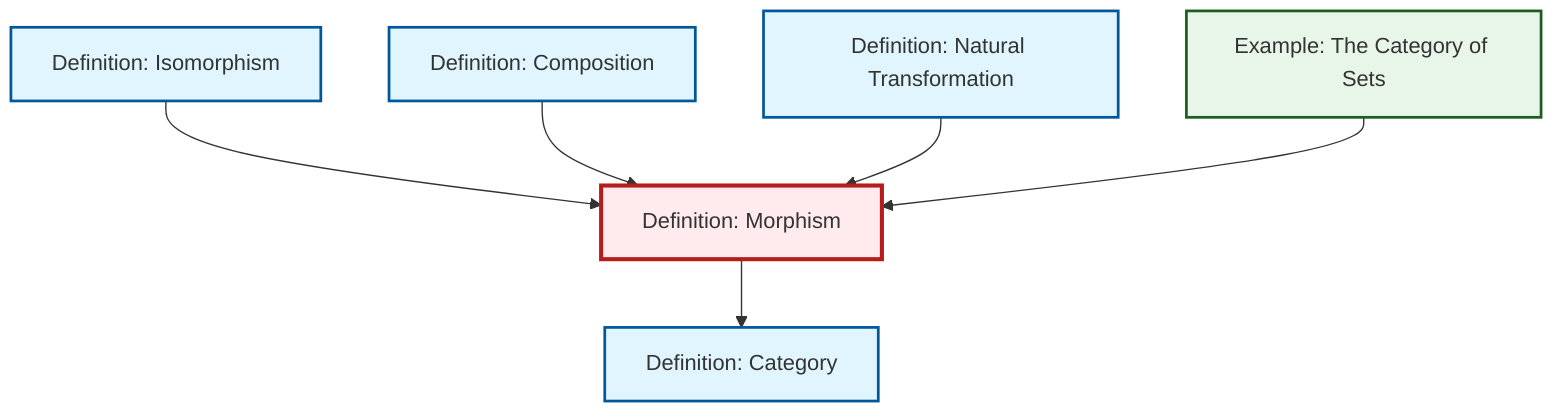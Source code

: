 graph TD
    classDef definition fill:#e1f5fe,stroke:#01579b,stroke-width:2px
    classDef theorem fill:#f3e5f5,stroke:#4a148c,stroke-width:2px
    classDef axiom fill:#fff3e0,stroke:#e65100,stroke-width:2px
    classDef example fill:#e8f5e9,stroke:#1b5e20,stroke-width:2px
    classDef current fill:#ffebee,stroke:#b71c1c,stroke-width:3px
    def-natural-transformation["Definition: Natural Transformation"]:::definition
    ex-set-category["Example: The Category of Sets"]:::example
    def-composition["Definition: Composition"]:::definition
    def-category["Definition: Category"]:::definition
    def-morphism["Definition: Morphism"]:::definition
    def-isomorphism["Definition: Isomorphism"]:::definition
    def-isomorphism --> def-morphism
    def-composition --> def-morphism
    def-natural-transformation --> def-morphism
    ex-set-category --> def-morphism
    def-morphism --> def-category
    class def-morphism current